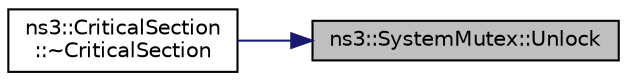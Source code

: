 digraph "ns3::SystemMutex::Unlock"
{
 // LATEX_PDF_SIZE
  edge [fontname="Helvetica",fontsize="10",labelfontname="Helvetica",labelfontsize="10"];
  node [fontname="Helvetica",fontsize="10",shape=record];
  rankdir="RL";
  Node1 [label="ns3::SystemMutex::Unlock",height=0.2,width=0.4,color="black", fillcolor="grey75", style="filled", fontcolor="black",tooltip="Release ownership of the Mutual Exclusion object."];
  Node1 -> Node2 [dir="back",color="midnightblue",fontsize="10",style="solid",fontname="Helvetica"];
  Node2 [label="ns3::CriticalSection\l::~CriticalSection",height=0.2,width=0.4,color="black", fillcolor="white", style="filled",URL="$classns3_1_1_critical_section.html#ad2142c4a368cecaee74111a7f2a1554d",tooltip="Destructor."];
}

